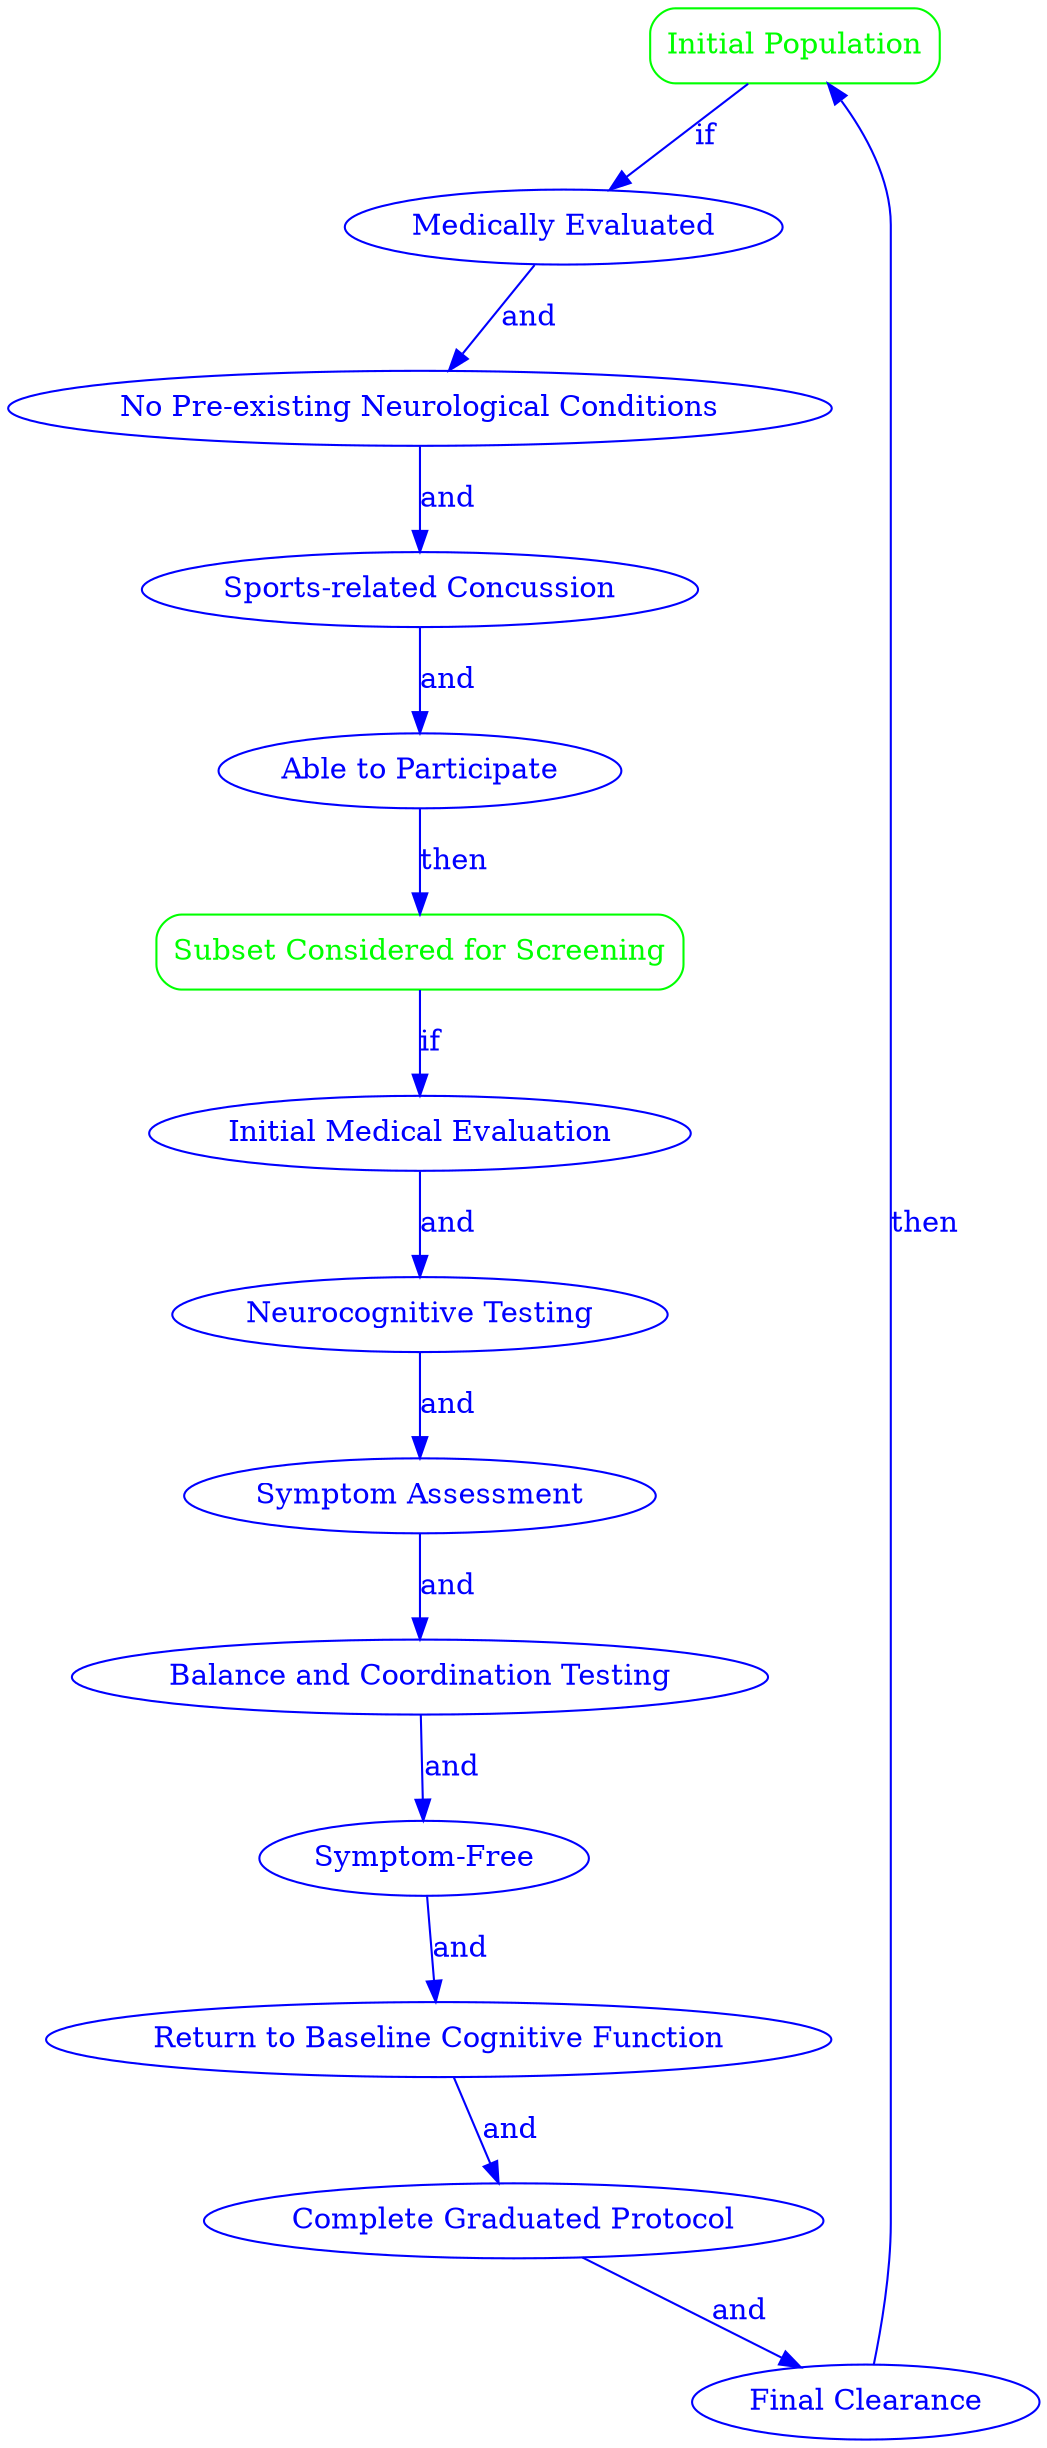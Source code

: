 digraph ReturnToPlayProtocol {
    rankdir=TB;

    // Population nodes
    InitialPopulation [label="Initial Population" shape=box style=rounded color=green fontcolor=green comment="All individuals who have participated in sports activities and have been diagnosed with a concussion."];
    ScreeningSubset [label="Subset Considered for Screening" shape=box style=rounded color=green fontcolor=green comment="Individuals from the initial population who have been medically evaluated and diagnosed with a concussion by a qualified healthcare professional."];

    // Criterion nodes
    MedicallyEvaluated [label="Medically Evaluated" shape=ellipse color=blue fontcolor=blue comment="Individuals who have been medically evaluated and diagnosed with a concussion."];
    NoPreExistingConditions [label="No Pre-existing Neurological Conditions" shape=ellipse color=blue fontcolor=blue comment="Individuals without pre-existing neurological conditions that may confound the diagnosis of a concussion."];
    SportsRelatedConcussion [label="Sports-related Concussion" shape=ellipse color=blue fontcolor=blue comment="Individuals who have sustained a concussion during sports activities."];
    AbleToParticipate [label="Able to Participate" shape=ellipse color=blue fontcolor=blue comment="Individuals who are able to participate in the return-to-play protocol."];

    // Diagnostic Interventions
    InitialEvaluation [label="Initial Medical Evaluation" shape=ellipse color=blue fontcolor=blue comment="Initial medical evaluation by a healthcare professional to confirm the diagnosis of a concussion."];
    NeurocognitiveTesting [label="Neurocognitive Testing" shape=ellipse color=blue fontcolor=blue comment="Neurocognitive testing to assess cognitive function and identify any deficits resulting from the concussion."];
    SymptomAssessment [label="Symptom Assessment" shape=ellipse color=blue fontcolor=blue comment="Symptom assessment using standardized concussion symptom checklists."];
    BalanceTesting [label="Balance and Coordination Testing" shape=ellipse color=blue fontcolor=blue comment="Balance and coordination testing to evaluate any impairments related to the concussion."];

    // Conditions for Successful Screens
    SymptomFree [label="Symptom-Free" shape=ellipse color=blue fontcolor=blue comment="The individual must be symptom-free at rest and during physical exertion."];
    BaselineCognitiveFunction [label="Return to Baseline Cognitive Function" shape=ellipse color=blue fontcolor=blue comment="The individual must demonstrate a return to baseline neurocognitive function as determined by post-injury testing compared to pre-injury or normative data."];
    GraduatedProtocol [label="Complete Graduated Protocol" shape=ellipse color=blue fontcolor=blue comment="The individual must successfully complete a graduated return-to-play protocol, which includes a stepwise increase in physical activity without the return of symptoms."];
    FinalClearance [label="Final Clearance" shape=ellipse color=blue fontcolor=blue comment="Final clearance by a qualified healthcare professional, confirming that the individual is fit to return to full sports participation without restrictions."];

    // Edges
    InitialPopulation -> MedicallyEvaluated [label="if" color=blue fontcolor=blue];
    MedicallyEvaluated -> NoPreExistingConditions [label="and" color=blue fontcolor=blue];
    NoPreExistingConditions -> SportsRelatedConcussion [label="and" color=blue fontcolor=blue];
    SportsRelatedConcussion -> AbleToParticipate [label="and" color=blue fontcolor=blue];
    AbleToParticipate -> ScreeningSubset [label="then" color=blue fontcolor=blue];

    ScreeningSubset -> InitialEvaluation [label="if" color=blue fontcolor=blue];
    InitialEvaluation -> NeurocognitiveTesting [label="and" color=blue fontcolor=blue];
    NeurocognitiveTesting -> SymptomAssessment [label="and" color=blue fontcolor=blue];
    SymptomAssessment -> BalanceTesting [label="and" color=blue fontcolor=blue];
    BalanceTesting -> SymptomFree [label="and" color=blue fontcolor=blue];
    SymptomFree -> BaselineCognitiveFunction [label="and" color=blue fontcolor=blue];
    BaselineCognitiveFunction -> GraduatedProtocol [label="and" color=blue fontcolor=blue];
    GraduatedProtocol -> FinalClearance [label="and" color=blue fontcolor=blue];
    FinalClearance -> InitialPopulation [label="then" color=blue fontcolor=blue];
}